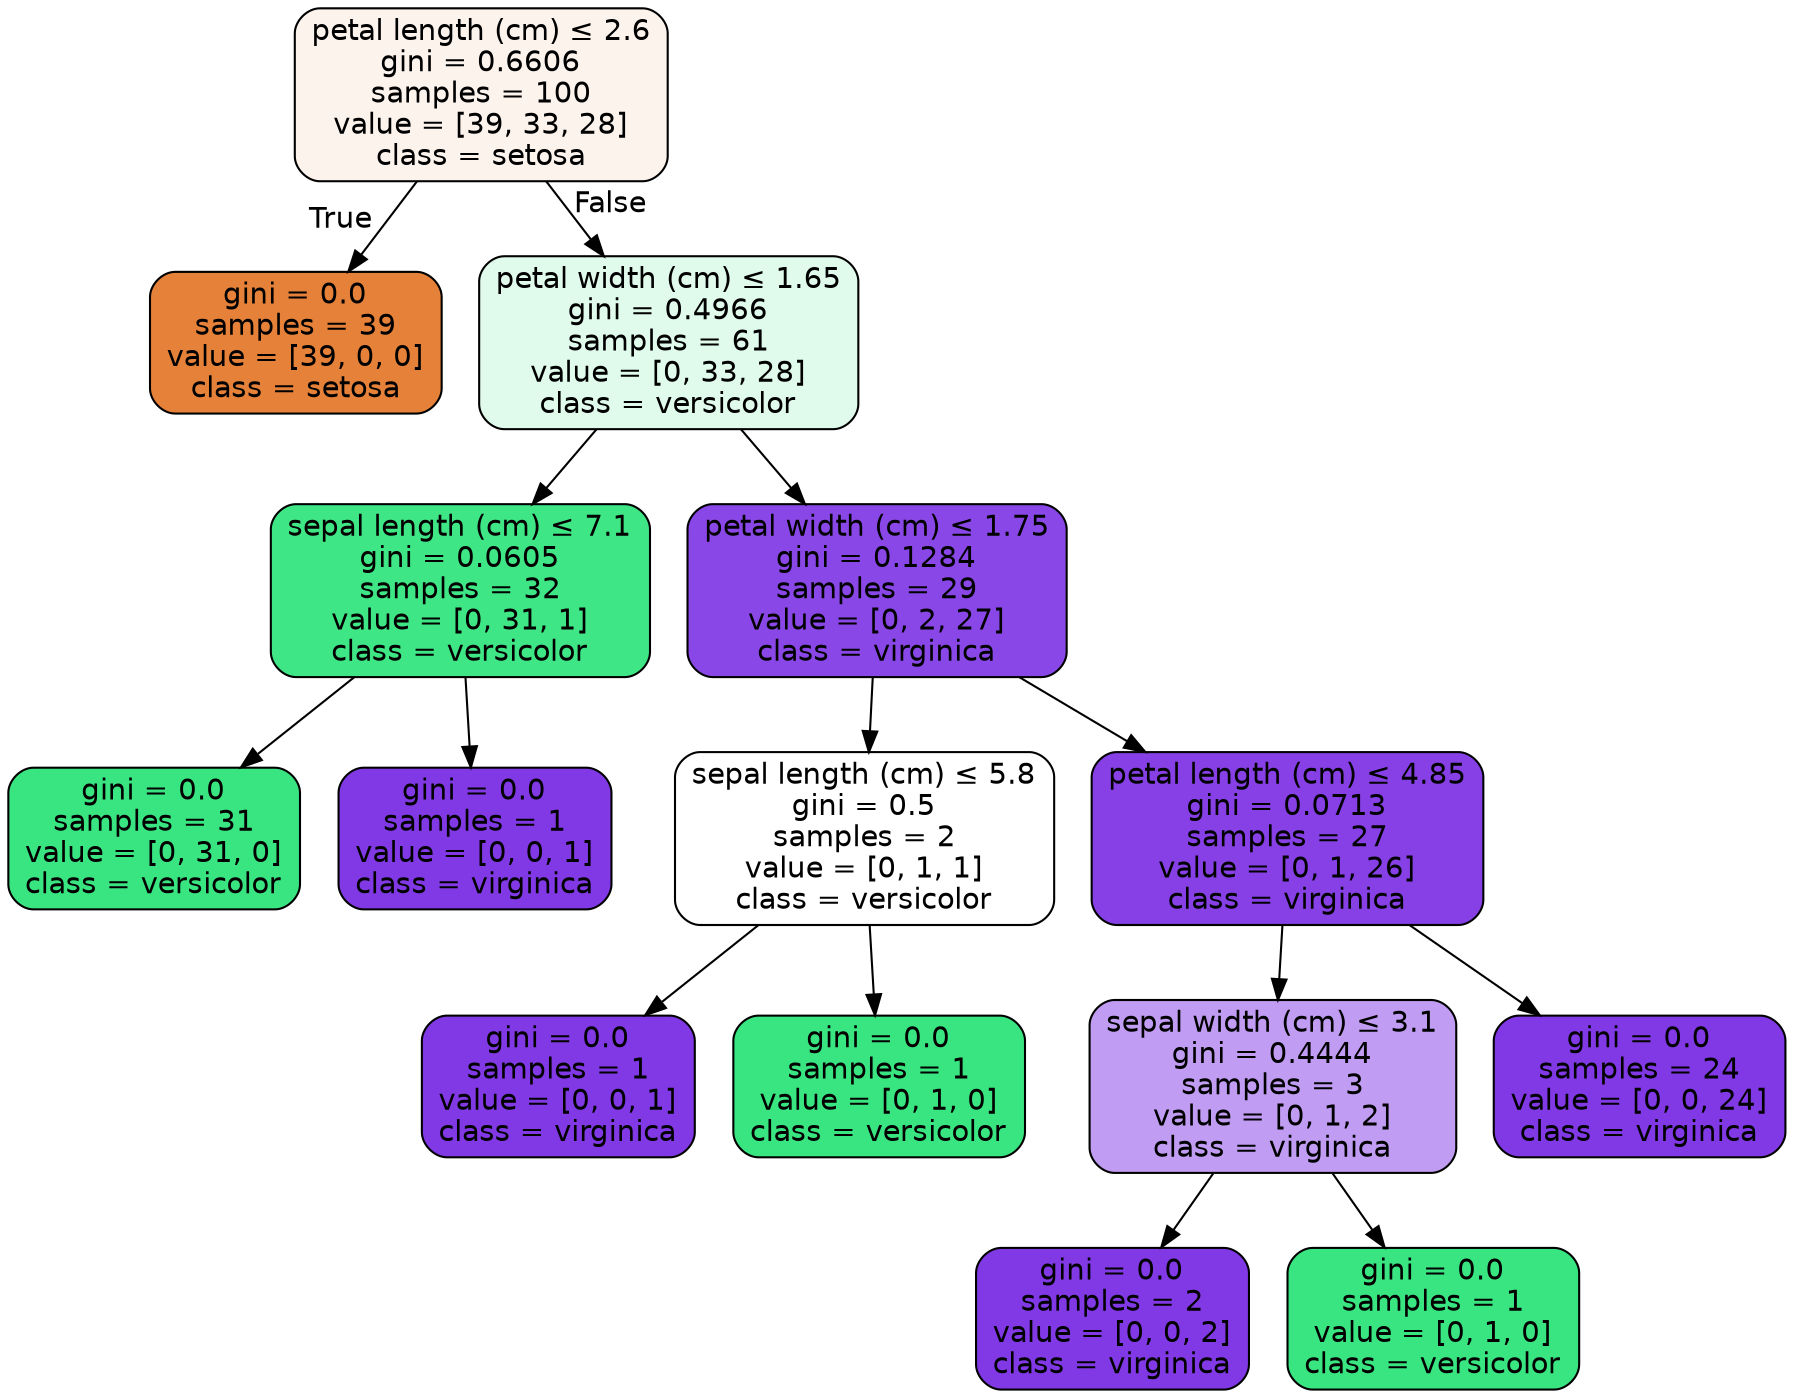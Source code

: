 digraph Tree {
node [shape=box, style="filled, rounded", color="black", fontname=helvetica] ;
edge [fontname=helvetica] ;
0 [label=<petal length (cm) &le; 2.6<br/>gini = 0.6606<br/>samples = 100<br/>value = [39, 33, 28]<br/>class = setosa>, fillcolor="#e5813917"] ;
1 [label=<gini = 0.0<br/>samples = 39<br/>value = [39, 0, 0]<br/>class = setosa>, fillcolor="#e58139ff"] ;
0 -> 1 [labeldistance=2.5, labelangle=45, headlabel="True"] ;
2 [label=<petal width (cm) &le; 1.65<br/>gini = 0.4966<br/>samples = 61<br/>value = [0, 33, 28]<br/>class = versicolor>, fillcolor="#39e58127"] ;
0 -> 2 [labeldistance=2.5, labelangle=-45, headlabel="False"] ;
3 [label=<sepal length (cm) &le; 7.1<br/>gini = 0.0605<br/>samples = 32<br/>value = [0, 31, 1]<br/>class = versicolor>, fillcolor="#39e581f7"] ;
2 -> 3 ;
4 [label=<gini = 0.0<br/>samples = 31<br/>value = [0, 31, 0]<br/>class = versicolor>, fillcolor="#39e581ff"] ;
3 -> 4 ;
5 [label=<gini = 0.0<br/>samples = 1<br/>value = [0, 0, 1]<br/>class = virginica>, fillcolor="#8139e5ff"] ;
3 -> 5 ;
6 [label=<petal width (cm) &le; 1.75<br/>gini = 0.1284<br/>samples = 29<br/>value = [0, 2, 27]<br/>class = virginica>, fillcolor="#8139e5ec"] ;
2 -> 6 ;
7 [label=<sepal length (cm) &le; 5.8<br/>gini = 0.5<br/>samples = 2<br/>value = [0, 1, 1]<br/>class = versicolor>, fillcolor="#39e58100"] ;
6 -> 7 ;
8 [label=<gini = 0.0<br/>samples = 1<br/>value = [0, 0, 1]<br/>class = virginica>, fillcolor="#8139e5ff"] ;
7 -> 8 ;
9 [label=<gini = 0.0<br/>samples = 1<br/>value = [0, 1, 0]<br/>class = versicolor>, fillcolor="#39e581ff"] ;
7 -> 9 ;
10 [label=<petal length (cm) &le; 4.85<br/>gini = 0.0713<br/>samples = 27<br/>value = [0, 1, 26]<br/>class = virginica>, fillcolor="#8139e5f5"] ;
6 -> 10 ;
11 [label=<sepal width (cm) &le; 3.1<br/>gini = 0.4444<br/>samples = 3<br/>value = [0, 1, 2]<br/>class = virginica>, fillcolor="#8139e57f"] ;
10 -> 11 ;
12 [label=<gini = 0.0<br/>samples = 2<br/>value = [0, 0, 2]<br/>class = virginica>, fillcolor="#8139e5ff"] ;
11 -> 12 ;
13 [label=<gini = 0.0<br/>samples = 1<br/>value = [0, 1, 0]<br/>class = versicolor>, fillcolor="#39e581ff"] ;
11 -> 13 ;
14 [label=<gini = 0.0<br/>samples = 24<br/>value = [0, 0, 24]<br/>class = virginica>, fillcolor="#8139e5ff"] ;
10 -> 14 ;
}